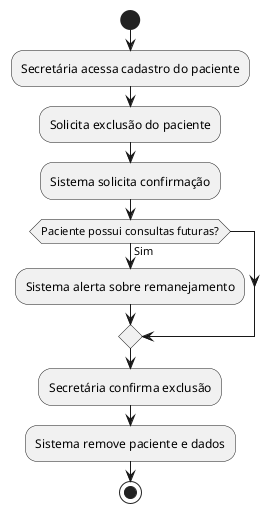 @startuml
start
:Secretária acessa cadastro do paciente;
:Solicita exclusão do paciente;
:Sistema solicita confirmação;
if (Paciente possui consultas futuras?) then (Sim)
  :Sistema alerta sobre remanejamento;
endif
:Secretária confirma exclusão;
:Sistema remove paciente e dados;
stop
@enduml
